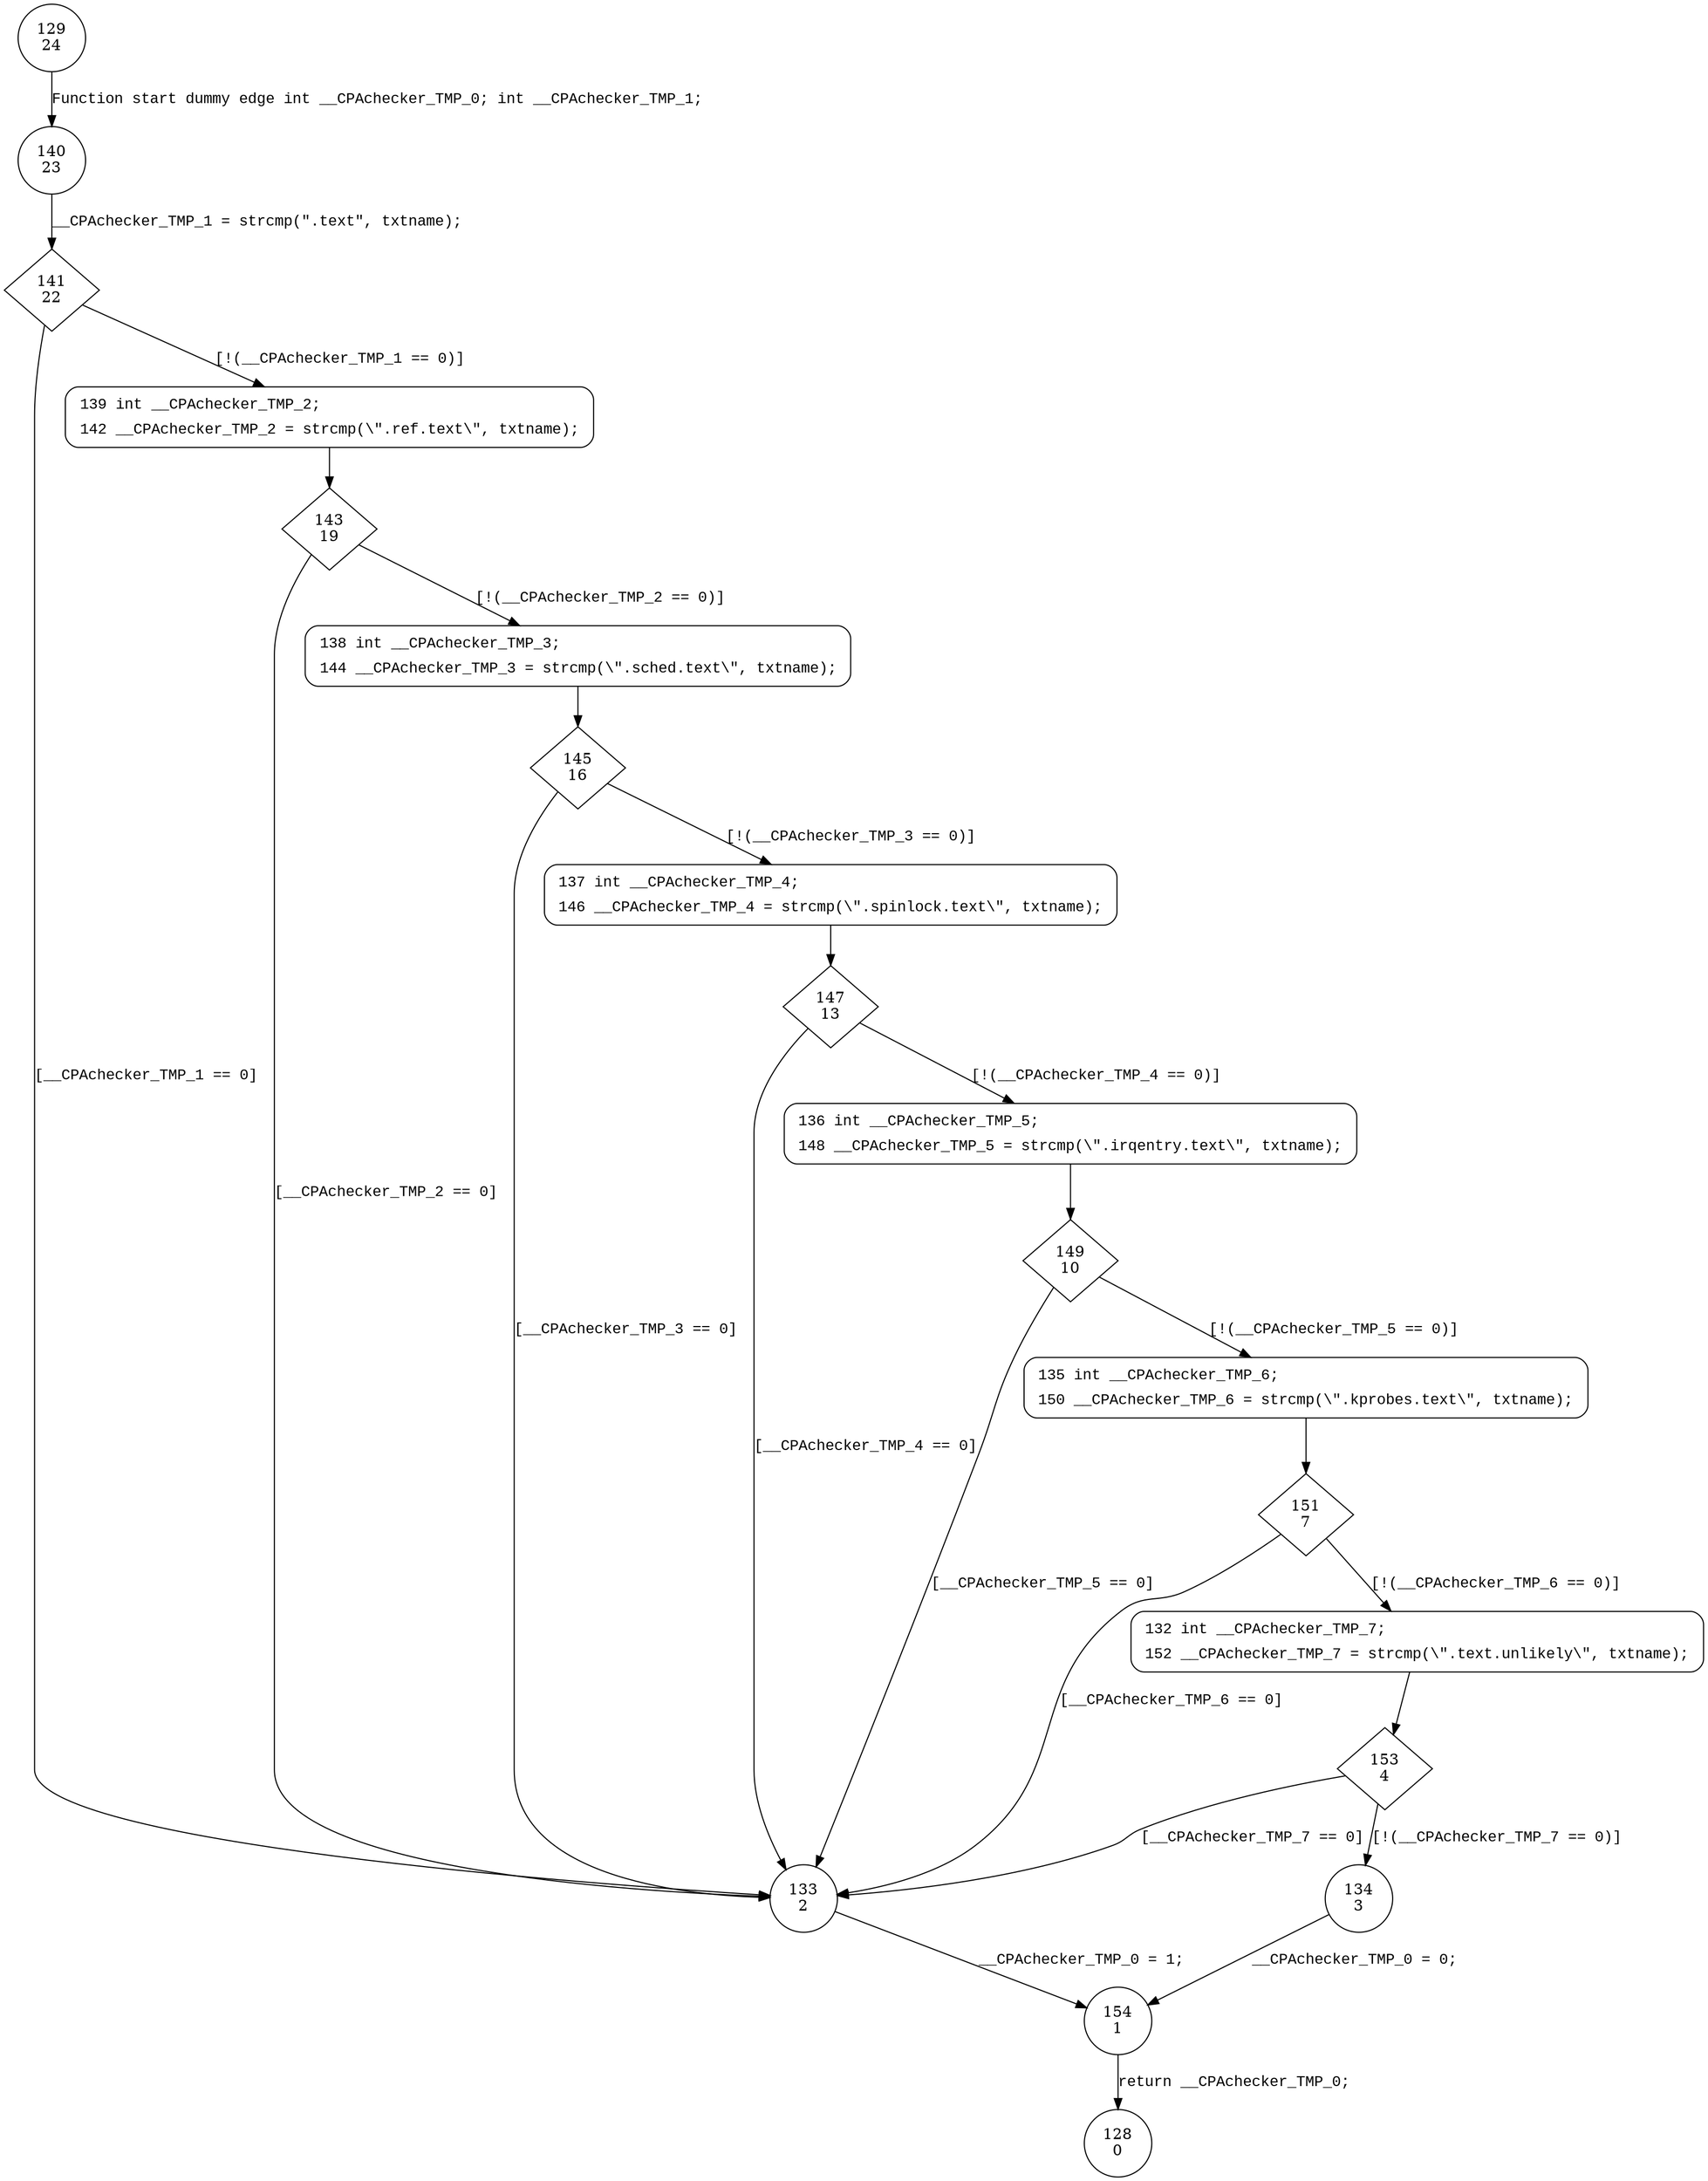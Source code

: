 digraph is_mcounted_section_name {
129 [shape="circle" label="129\n24"]
140 [shape="circle" label="140\n23"]
141 [shape="diamond" label="141\n22"]
133 [shape="circle" label="133\n2"]
139 [shape="circle" label="139\n21"]
143 [shape="diamond" label="143\n19"]
138 [shape="circle" label="138\n18"]
145 [shape="diamond" label="145\n16"]
137 [shape="circle" label="137\n15"]
147 [shape="diamond" label="147\n13"]
136 [shape="circle" label="136\n12"]
149 [shape="diamond" label="149\n10"]
135 [shape="circle" label="135\n9"]
151 [shape="diamond" label="151\n7"]
132 [shape="circle" label="132\n6"]
153 [shape="diamond" label="153\n4"]
134 [shape="circle" label="134\n3"]
154 [shape="circle" label="154\n1"]
128 [shape="circle" label="128\n0"]
139 [style="filled,bold" penwidth="1" fillcolor="white" fontname="Courier New" shape="Mrecord" label=<<table border="0" cellborder="0" cellpadding="3" bgcolor="white"><tr><td align="right">139</td><td align="left">int __CPAchecker_TMP_2;</td></tr><tr><td align="right">142</td><td align="left">__CPAchecker_TMP_2 = strcmp(\".ref.text\", txtname);</td></tr></table>>]
139 -> 143[label=""]
138 [style="filled,bold" penwidth="1" fillcolor="white" fontname="Courier New" shape="Mrecord" label=<<table border="0" cellborder="0" cellpadding="3" bgcolor="white"><tr><td align="right">138</td><td align="left">int __CPAchecker_TMP_3;</td></tr><tr><td align="right">144</td><td align="left">__CPAchecker_TMP_3 = strcmp(\".sched.text\", txtname);</td></tr></table>>]
138 -> 145[label=""]
137 [style="filled,bold" penwidth="1" fillcolor="white" fontname="Courier New" shape="Mrecord" label=<<table border="0" cellborder="0" cellpadding="3" bgcolor="white"><tr><td align="right">137</td><td align="left">int __CPAchecker_TMP_4;</td></tr><tr><td align="right">146</td><td align="left">__CPAchecker_TMP_4 = strcmp(\".spinlock.text\", txtname);</td></tr></table>>]
137 -> 147[label=""]
136 [style="filled,bold" penwidth="1" fillcolor="white" fontname="Courier New" shape="Mrecord" label=<<table border="0" cellborder="0" cellpadding="3" bgcolor="white"><tr><td align="right">136</td><td align="left">int __CPAchecker_TMP_5;</td></tr><tr><td align="right">148</td><td align="left">__CPAchecker_TMP_5 = strcmp(\".irqentry.text\", txtname);</td></tr></table>>]
136 -> 149[label=""]
135 [style="filled,bold" penwidth="1" fillcolor="white" fontname="Courier New" shape="Mrecord" label=<<table border="0" cellborder="0" cellpadding="3" bgcolor="white"><tr><td align="right">135</td><td align="left">int __CPAchecker_TMP_6;</td></tr><tr><td align="right">150</td><td align="left">__CPAchecker_TMP_6 = strcmp(\".kprobes.text\", txtname);</td></tr></table>>]
135 -> 151[label=""]
132 [style="filled,bold" penwidth="1" fillcolor="white" fontname="Courier New" shape="Mrecord" label=<<table border="0" cellborder="0" cellpadding="3" bgcolor="white"><tr><td align="right">132</td><td align="left">int __CPAchecker_TMP_7;</td></tr><tr><td align="right">152</td><td align="left">__CPAchecker_TMP_7 = strcmp(\".text.unlikely\", txtname);</td></tr></table>>]
132 -> 153[label=""]
129 -> 140 [label="Function start dummy edge int __CPAchecker_TMP_0; int __CPAchecker_TMP_1;" fontname="Courier New"]
141 -> 133 [label="[__CPAchecker_TMP_1 == 0]" fontname="Courier New"]
141 -> 139 [label="[!(__CPAchecker_TMP_1 == 0)]" fontname="Courier New"]
143 -> 133 [label="[__CPAchecker_TMP_2 == 0]" fontname="Courier New"]
143 -> 138 [label="[!(__CPAchecker_TMP_2 == 0)]" fontname="Courier New"]
145 -> 133 [label="[__CPAchecker_TMP_3 == 0]" fontname="Courier New"]
145 -> 137 [label="[!(__CPAchecker_TMP_3 == 0)]" fontname="Courier New"]
147 -> 133 [label="[__CPAchecker_TMP_4 == 0]" fontname="Courier New"]
147 -> 136 [label="[!(__CPAchecker_TMP_4 == 0)]" fontname="Courier New"]
149 -> 133 [label="[__CPAchecker_TMP_5 == 0]" fontname="Courier New"]
149 -> 135 [label="[!(__CPAchecker_TMP_5 == 0)]" fontname="Courier New"]
151 -> 133 [label="[__CPAchecker_TMP_6 == 0]" fontname="Courier New"]
151 -> 132 [label="[!(__CPAchecker_TMP_6 == 0)]" fontname="Courier New"]
153 -> 133 [label="[__CPAchecker_TMP_7 == 0]" fontname="Courier New"]
153 -> 134 [label="[!(__CPAchecker_TMP_7 == 0)]" fontname="Courier New"]
154 -> 128 [label="return __CPAchecker_TMP_0;" fontname="Courier New"]
133 -> 154 [label="__CPAchecker_TMP_0 = 1;" fontname="Courier New"]
140 -> 141 [label="__CPAchecker_TMP_1 = strcmp(\".text\", txtname);" fontname="Courier New"]
134 -> 154 [label="__CPAchecker_TMP_0 = 0;" fontname="Courier New"]
}